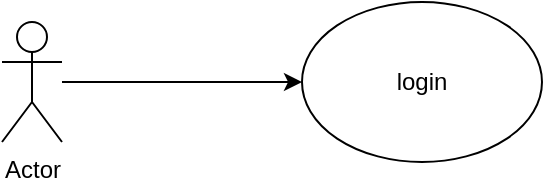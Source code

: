 <mxfile version="15.0.0" type="github">
  <diagram id="dR2itp6Dl51mMt11OYtc" name="Page-1">
    <mxGraphModel dx="1186" dy="739" grid="1" gridSize="10" guides="1" tooltips="1" connect="1" arrows="1" fold="1" page="1" pageScale="1" pageWidth="850" pageHeight="1100" math="0" shadow="0">
      <root>
        <mxCell id="0" />
        <mxCell id="1" parent="0" />
        <mxCell id="s1GuyM3Yb0WXEWKE7MQG-3" style="edgeStyle=orthogonalEdgeStyle;rounded=0;orthogonalLoop=1;jettySize=auto;html=1;" edge="1" parent="1" source="s1GuyM3Yb0WXEWKE7MQG-1" target="s1GuyM3Yb0WXEWKE7MQG-2">
          <mxGeometry relative="1" as="geometry" />
        </mxCell>
        <mxCell id="s1GuyM3Yb0WXEWKE7MQG-1" value="Actor" style="shape=umlActor;verticalLabelPosition=bottom;verticalAlign=top;html=1;outlineConnect=0;" vertex="1" parent="1">
          <mxGeometry x="240" y="300" width="30" height="60" as="geometry" />
        </mxCell>
        <mxCell id="s1GuyM3Yb0WXEWKE7MQG-2" value="login" style="ellipse;whiteSpace=wrap;html=1;" vertex="1" parent="1">
          <mxGeometry x="390" y="290" width="120" height="80" as="geometry" />
        </mxCell>
      </root>
    </mxGraphModel>
  </diagram>
</mxfile>

